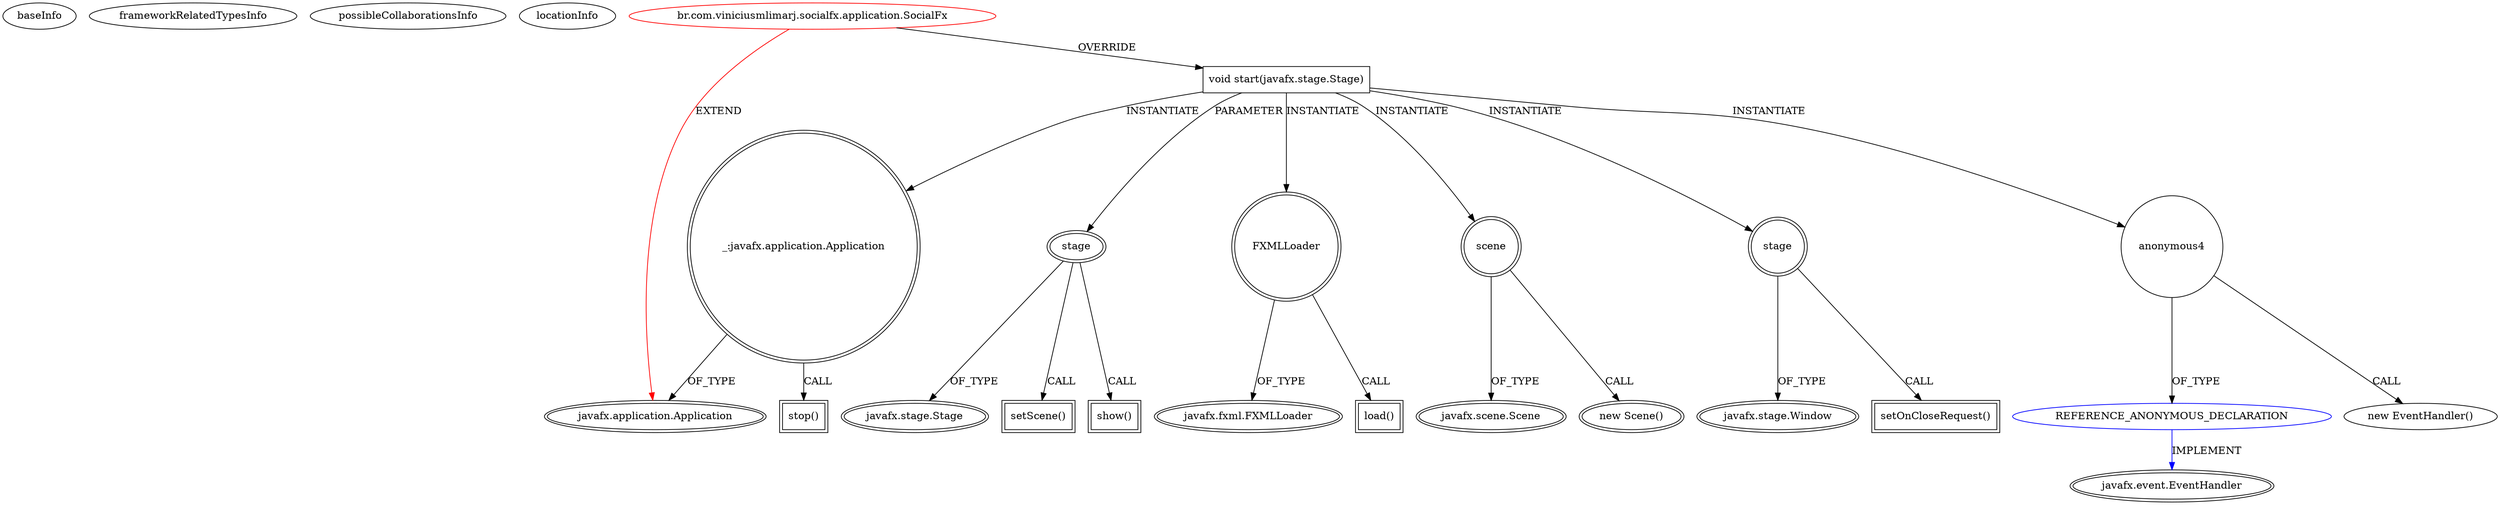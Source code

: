digraph {
baseInfo[graphId=4703,category="extension_graph",isAnonymous=false,possibleRelation=true]
frameworkRelatedTypesInfo[0="javafx.application.Application"]
possibleCollaborationsInfo[0="4703~OVERRIDING_METHOD_DECLARATION-INSTANTIATION-~javafx.application.Application ~javafx.event.EventHandler ~false~true"]
locationInfo[projectName="viniciusmlimarj-SocialFX",filePath="/viniciusmlimarj-SocialFX/SocialFX-master/src/br/com/viniciusmlimarj/socialfx/application/SocialFx.java",contextSignature="SocialFx",graphId="4703"]
0[label="br.com.viniciusmlimarj.socialfx.application.SocialFx",vertexType="ROOT_CLIENT_CLASS_DECLARATION",isFrameworkType=false,color=red]
1[label="javafx.application.Application",vertexType="FRAMEWORK_CLASS_TYPE",isFrameworkType=true,peripheries=2]
2[label="void start(javafx.stage.Stage)",vertexType="OVERRIDING_METHOD_DECLARATION",isFrameworkType=false,shape=box]
3[label="stage",vertexType="PARAMETER_DECLARATION",isFrameworkType=true,peripheries=2]
4[label="javafx.stage.Stage",vertexType="FRAMEWORK_CLASS_TYPE",isFrameworkType=true,peripheries=2]
5[label="FXMLLoader",vertexType="VARIABLE_EXPRESION",isFrameworkType=true,peripheries=2,shape=circle]
7[label="javafx.fxml.FXMLLoader",vertexType="FRAMEWORK_CLASS_TYPE",isFrameworkType=true,peripheries=2]
6[label="load()",vertexType="INSIDE_CALL",isFrameworkType=true,peripheries=2,shape=box]
9[label="scene",vertexType="VARIABLE_EXPRESION",isFrameworkType=true,peripheries=2,shape=circle]
10[label="javafx.scene.Scene",vertexType="FRAMEWORK_CLASS_TYPE",isFrameworkType=true,peripheries=2]
8[label="new Scene()",vertexType="CONSTRUCTOR_CALL",isFrameworkType=true,peripheries=2]
12[label="setScene()",vertexType="INSIDE_CALL",isFrameworkType=true,peripheries=2,shape=box]
13[label="stage",vertexType="VARIABLE_EXPRESION",isFrameworkType=true,peripheries=2,shape=circle]
15[label="javafx.stage.Window",vertexType="FRAMEWORK_CLASS_TYPE",isFrameworkType=true,peripheries=2]
14[label="setOnCloseRequest()",vertexType="INSIDE_CALL",isFrameworkType=true,peripheries=2,shape=box]
17[label="anonymous4",vertexType="VARIABLE_EXPRESION",isFrameworkType=false,shape=circle]
18[label="REFERENCE_ANONYMOUS_DECLARATION",vertexType="REFERENCE_ANONYMOUS_DECLARATION",isFrameworkType=false,color=blue]
19[label="javafx.event.EventHandler",vertexType="FRAMEWORK_INTERFACE_TYPE",isFrameworkType=true,peripheries=2]
16[label="new EventHandler()",vertexType="CONSTRUCTOR_CALL",isFrameworkType=false]
20[label="_:javafx.application.Application",vertexType="VARIABLE_EXPRESION",isFrameworkType=true,peripheries=2,shape=circle]
21[label="stop()",vertexType="INSIDE_CALL",isFrameworkType=true,peripheries=2,shape=box]
24[label="show()",vertexType="INSIDE_CALL",isFrameworkType=true,peripheries=2,shape=box]
0->1[label="EXTEND",color=red]
0->2[label="OVERRIDE"]
3->4[label="OF_TYPE"]
2->3[label="PARAMETER"]
2->5[label="INSTANTIATE"]
5->7[label="OF_TYPE"]
5->6[label="CALL"]
2->9[label="INSTANTIATE"]
9->10[label="OF_TYPE"]
9->8[label="CALL"]
3->12[label="CALL"]
2->13[label="INSTANTIATE"]
13->15[label="OF_TYPE"]
13->14[label="CALL"]
2->17[label="INSTANTIATE"]
18->19[label="IMPLEMENT",color=blue]
17->18[label="OF_TYPE"]
17->16[label="CALL"]
2->20[label="INSTANTIATE"]
20->1[label="OF_TYPE"]
20->21[label="CALL"]
3->24[label="CALL"]
}
